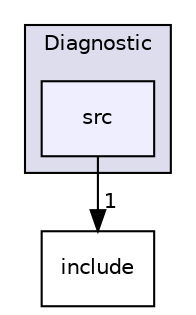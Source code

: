 digraph "Diagnostic/src" {
  compound=true
  node [ fontsize="10", fontname="Helvetica"];
  edge [ labelfontsize="10", labelfontname="Helvetica"];
  subgraph clusterdir_00a67c2d395442b12f2c8899a8f35818 {
    graph [ bgcolor="#ddddee", pencolor="black", label="Diagnostic" fontname="Helvetica", fontsize="10", URL="dir_00a67c2d395442b12f2c8899a8f35818.html"]
  dir_2e83d6e96ab12f42878c7327cbce5a5b [shape=box, label="src", style="filled", fillcolor="#eeeeff", pencolor="black", URL="dir_2e83d6e96ab12f42878c7327cbce5a5b.html"];
  }
  dir_0b3df24efd404e60dc41856b4efe9768 [shape=box label="include" URL="dir_0b3df24efd404e60dc41856b4efe9768.html"];
  dir_2e83d6e96ab12f42878c7327cbce5a5b->dir_0b3df24efd404e60dc41856b4efe9768 [headlabel="1", labeldistance=1.5 headhref="dir_000014_000013.html"];
}
